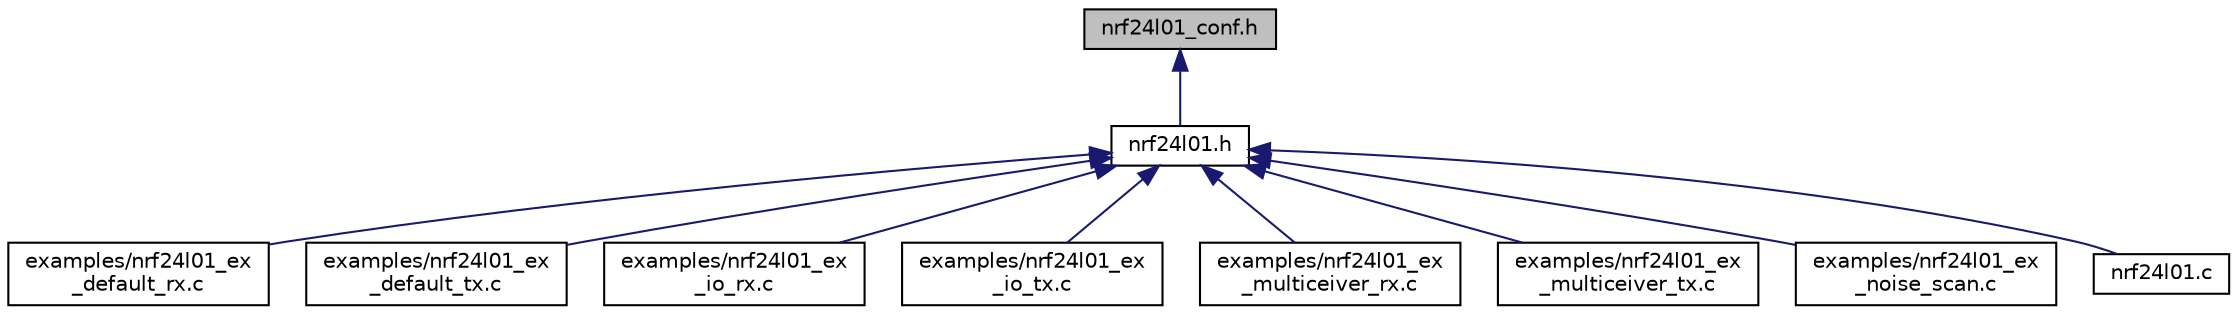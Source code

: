 digraph "nrf24l01_conf.h"
{
  edge [fontname="Helvetica",fontsize="10",labelfontname="Helvetica",labelfontsize="10"];
  node [fontname="Helvetica",fontsize="10",shape=record];
  Node4 [label="nrf24l01_conf.h",height=0.2,width=0.4,color="black", fillcolor="grey75", style="filled", fontcolor="black"];
  Node4 -> Node5 [dir="back",color="midnightblue",fontsize="10",style="solid",fontname="Helvetica"];
  Node5 [label="nrf24l01.h",height=0.2,width=0.4,color="black", fillcolor="white", style="filled",URL="$nrf24l01_8h.html",tooltip="Главный заголовочный файл библиотеки. "];
  Node5 -> Node6 [dir="back",color="midnightblue",fontsize="10",style="solid",fontname="Helvetica"];
  Node6 [label="examples/nrf24l01_ex\l_default_rx.c",height=0.2,width=0.4,color="black", fillcolor="white", style="filled",URL="$nrf24l01__ex__default__rx_8c_source.html"];
  Node5 -> Node7 [dir="back",color="midnightblue",fontsize="10",style="solid",fontname="Helvetica"];
  Node7 [label="examples/nrf24l01_ex\l_default_tx.c",height=0.2,width=0.4,color="black", fillcolor="white", style="filled",URL="$nrf24l01__ex__default__tx_8c_source.html"];
  Node5 -> Node8 [dir="back",color="midnightblue",fontsize="10",style="solid",fontname="Helvetica"];
  Node8 [label="examples/nrf24l01_ex\l_io_rx.c",height=0.2,width=0.4,color="black", fillcolor="white", style="filled",URL="$nrf24l01__ex__io__rx_8c_source.html"];
  Node5 -> Node9 [dir="back",color="midnightblue",fontsize="10",style="solid",fontname="Helvetica"];
  Node9 [label="examples/nrf24l01_ex\l_io_tx.c",height=0.2,width=0.4,color="black", fillcolor="white", style="filled",URL="$nrf24l01__ex__io__tx_8c_source.html"];
  Node5 -> Node10 [dir="back",color="midnightblue",fontsize="10",style="solid",fontname="Helvetica"];
  Node10 [label="examples/nrf24l01_ex\l_multiceiver_rx.c",height=0.2,width=0.4,color="black", fillcolor="white", style="filled",URL="$nrf24l01__ex__multiceiver__rx_8c_source.html"];
  Node5 -> Node11 [dir="back",color="midnightblue",fontsize="10",style="solid",fontname="Helvetica"];
  Node11 [label="examples/nrf24l01_ex\l_multiceiver_tx.c",height=0.2,width=0.4,color="black", fillcolor="white", style="filled",URL="$nrf24l01__ex__multiceiver__tx_8c_source.html"];
  Node5 -> Node12 [dir="back",color="midnightblue",fontsize="10",style="solid",fontname="Helvetica"];
  Node12 [label="examples/nrf24l01_ex\l_noise_scan.c",height=0.2,width=0.4,color="black", fillcolor="white", style="filled",URL="$nrf24l01__ex__noise__scan_8c_source.html"];
  Node5 -> Node13 [dir="back",color="midnightblue",fontsize="10",style="solid",fontname="Helvetica"];
  Node13 [label="nrf24l01.c",height=0.2,width=0.4,color="black", fillcolor="white", style="filled",URL="$nrf24l01_8c_source.html"];
}
